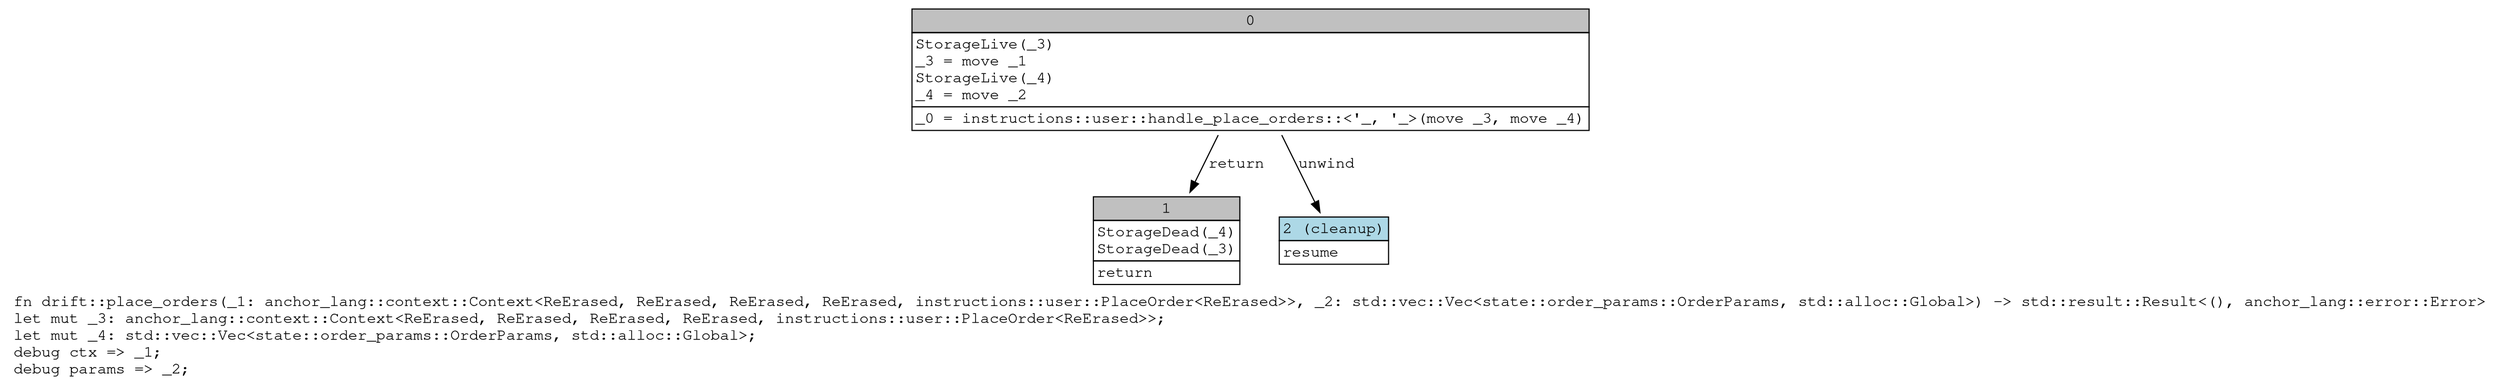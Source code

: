 digraph Mir_0_19855 {
    graph [fontname="Courier, monospace"];
    node [fontname="Courier, monospace"];
    edge [fontname="Courier, monospace"];
    label=<fn drift::place_orders(_1: anchor_lang::context::Context&lt;ReErased, ReErased, ReErased, ReErased, instructions::user::PlaceOrder&lt;ReErased&gt;&gt;, _2: std::vec::Vec&lt;state::order_params::OrderParams, std::alloc::Global&gt;) -&gt; std::result::Result&lt;(), anchor_lang::error::Error&gt;<br align="left"/>let mut _3: anchor_lang::context::Context&lt;ReErased, ReErased, ReErased, ReErased, instructions::user::PlaceOrder&lt;ReErased&gt;&gt;;<br align="left"/>let mut _4: std::vec::Vec&lt;state::order_params::OrderParams, std::alloc::Global&gt;;<br align="left"/>debug ctx =&gt; _1;<br align="left"/>debug params =&gt; _2;<br align="left"/>>;
    bb0__0_19855 [shape="none", label=<<table border="0" cellborder="1" cellspacing="0"><tr><td bgcolor="gray" align="center" colspan="1">0</td></tr><tr><td align="left" balign="left">StorageLive(_3)<br/>_3 = move _1<br/>StorageLive(_4)<br/>_4 = move _2<br/></td></tr><tr><td align="left">_0 = instructions::user::handle_place_orders::&lt;'_, '_&gt;(move _3, move _4)</td></tr></table>>];
    bb1__0_19855 [shape="none", label=<<table border="0" cellborder="1" cellspacing="0"><tr><td bgcolor="gray" align="center" colspan="1">1</td></tr><tr><td align="left" balign="left">StorageDead(_4)<br/>StorageDead(_3)<br/></td></tr><tr><td align="left">return</td></tr></table>>];
    bb2__0_19855 [shape="none", label=<<table border="0" cellborder="1" cellspacing="0"><tr><td bgcolor="lightblue" align="center" colspan="1">2 (cleanup)</td></tr><tr><td align="left">resume</td></tr></table>>];
    bb0__0_19855 -> bb1__0_19855 [label="return"];
    bb0__0_19855 -> bb2__0_19855 [label="unwind"];
}

